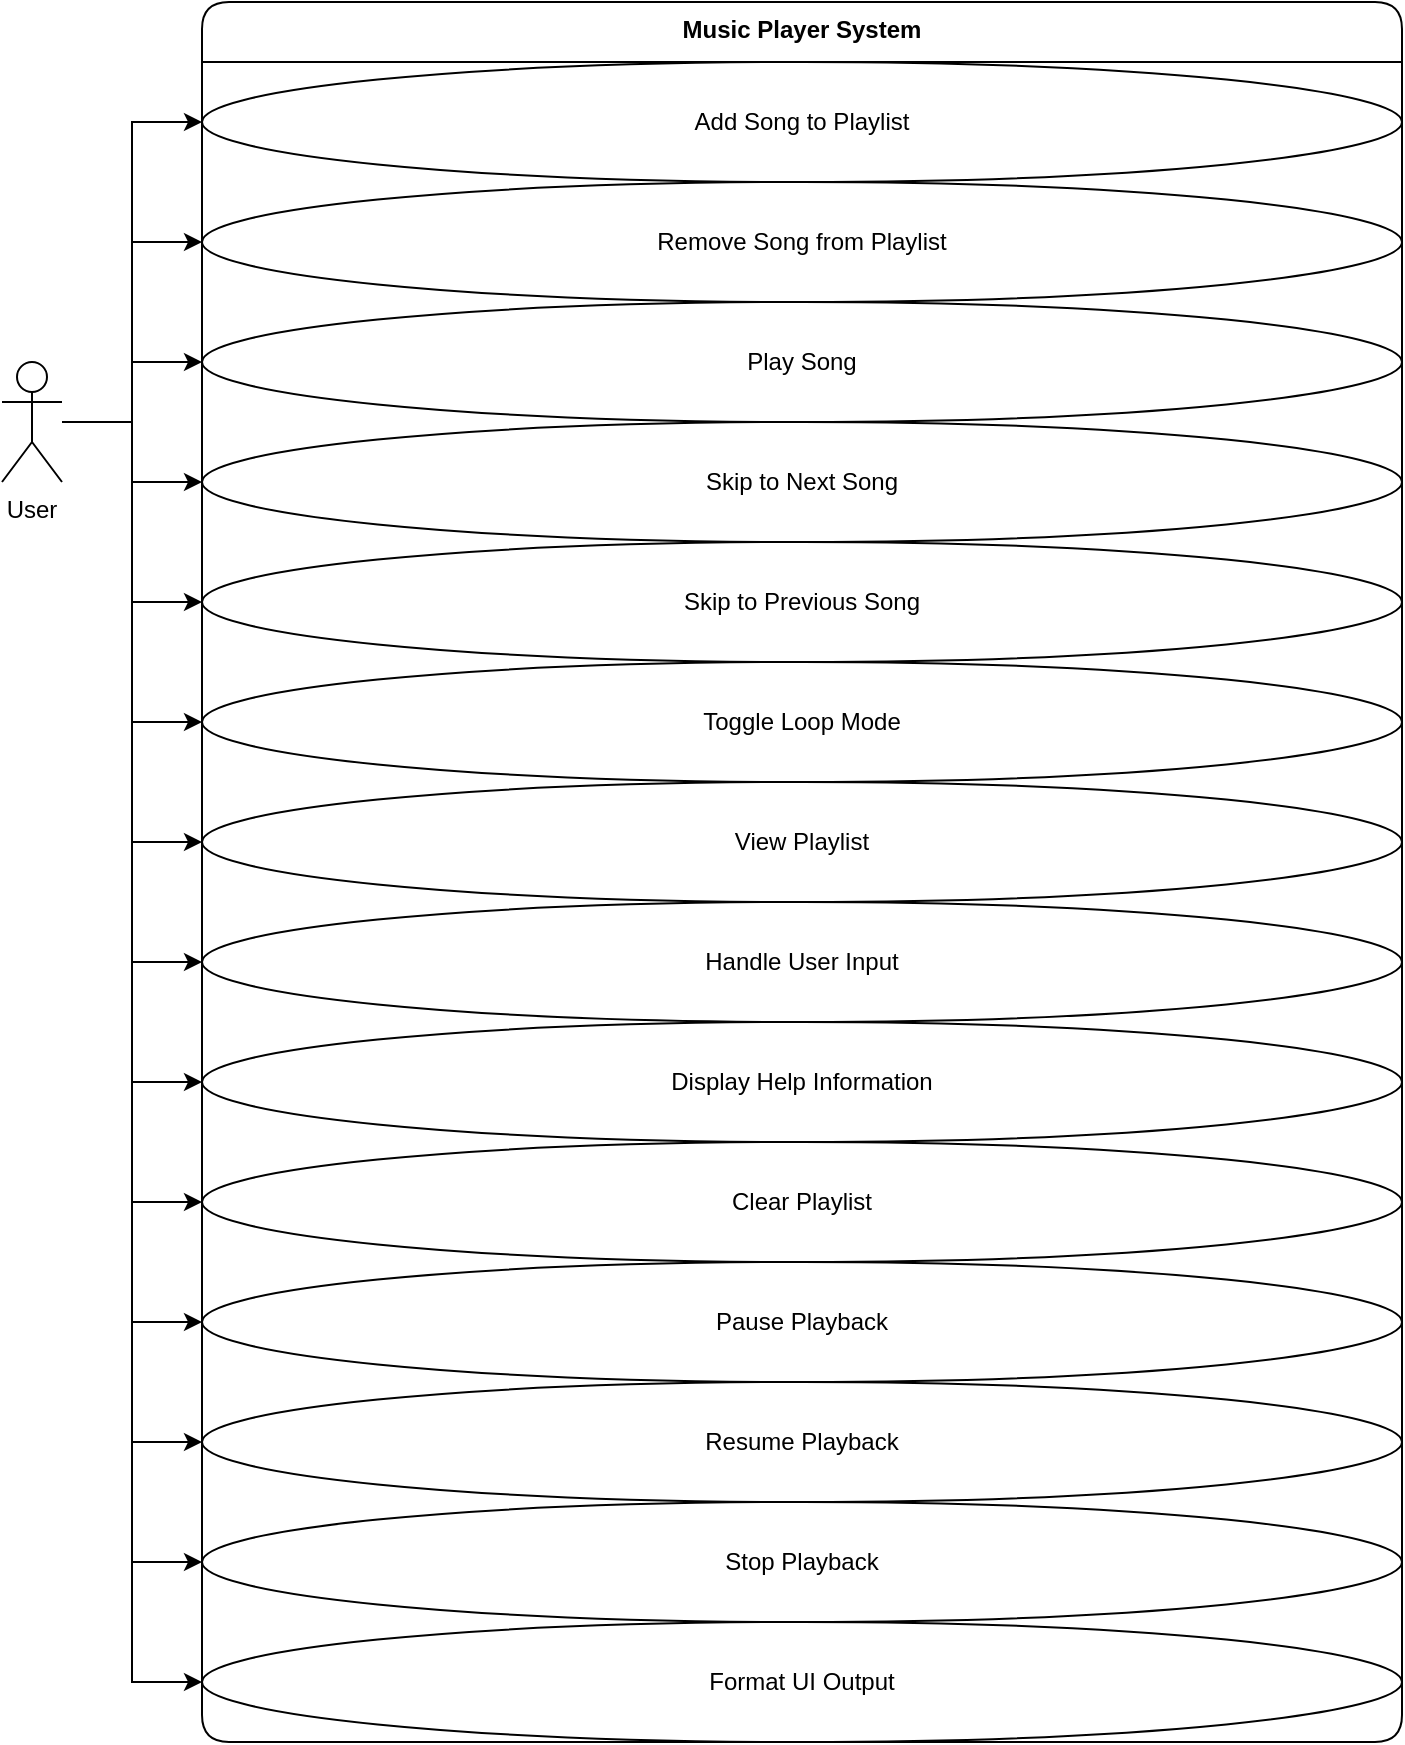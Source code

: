 <mxfile version="26.2.14">
  <diagram name="Page-1" id="j4x9N4PkE8q4e7EeMl8j">
    <mxGraphModel dx="786" dy="500" grid="1" gridSize="10" guides="1" tooltips="1" connect="1" arrows="1" fold="1" page="1" pageScale="1" pageWidth="850" pageHeight="1100" math="0" shadow="0">
      <root>
        <mxCell id="0" />
        <mxCell id="1" parent="0" />
        <mxCell id="5UutlB-Pu8FnAs2K4X_4-1" value="Music Player System" style="swimlane;fontStyle=1;align=center;verticalAlign=top;childLayout=stackLayout;horizontal=1;startSize=30;horizontalStack=0;resizeParent=1;resizeParentMax=0;resizeLast=0;collapsible=0;marginBottom=0;strokeColor=#000000;fillColor=none;rounded=1;" vertex="1" parent="1">
          <mxGeometry x="140" y="40" width="600" height="870" as="geometry" />
        </mxCell>
        <mxCell id="5UutlB-Pu8FnAs2K4X_4-2" value="Add Song to Playlist" style="ellipse;whiteSpace=wrap;align=center;strokeColor=#000000;fillColor=#ffffff;" vertex="1" parent="5UutlB-Pu8FnAs2K4X_4-1">
          <mxGeometry y="30" width="600" height="60" as="geometry" />
        </mxCell>
        <mxCell id="5UutlB-Pu8FnAs2K4X_4-3" value="Remove Song from Playlist" style="ellipse;whiteSpace=wrap;align=center;strokeColor=#000000;fillColor=#ffffff;" vertex="1" parent="5UutlB-Pu8FnAs2K4X_4-1">
          <mxGeometry y="90" width="600" height="60" as="geometry" />
        </mxCell>
        <mxCell id="5UutlB-Pu8FnAs2K4X_4-4" value="Play Song" style="ellipse;whiteSpace=wrap;align=center;strokeColor=#000000;fillColor=#ffffff;" vertex="1" parent="5UutlB-Pu8FnAs2K4X_4-1">
          <mxGeometry y="150" width="600" height="60" as="geometry" />
        </mxCell>
        <mxCell id="5UutlB-Pu8FnAs2K4X_4-5" value="Skip to Next Song" style="ellipse;whiteSpace=wrap;align=center;strokeColor=#000000;fillColor=#ffffff;" vertex="1" parent="5UutlB-Pu8FnAs2K4X_4-1">
          <mxGeometry y="210" width="600" height="60" as="geometry" />
        </mxCell>
        <mxCell id="5UutlB-Pu8FnAs2K4X_4-6" value="Skip to Previous Song" style="ellipse;whiteSpace=wrap;align=center;strokeColor=#000000;fillColor=#ffffff;" vertex="1" parent="5UutlB-Pu8FnAs2K4X_4-1">
          <mxGeometry y="270" width="600" height="60" as="geometry" />
        </mxCell>
        <mxCell id="5UutlB-Pu8FnAs2K4X_4-7" value="Toggle Loop Mode" style="ellipse;whiteSpace=wrap;align=center;strokeColor=#000000;fillColor=#ffffff;" vertex="1" parent="5UutlB-Pu8FnAs2K4X_4-1">
          <mxGeometry y="330" width="600" height="60" as="geometry" />
        </mxCell>
        <mxCell id="5UutlB-Pu8FnAs2K4X_4-8" value="View Playlist" style="ellipse;whiteSpace=wrap;align=center;strokeColor=#000000;fillColor=#ffffff;" vertex="1" parent="5UutlB-Pu8FnAs2K4X_4-1">
          <mxGeometry y="390" width="600" height="60" as="geometry" />
        </mxCell>
        <mxCell id="5UutlB-Pu8FnAs2K4X_4-9" value="Handle User Input" style="ellipse;whiteSpace=wrap;align=center;strokeColor=#000000;fillColor=#ffffff;" vertex="1" parent="5UutlB-Pu8FnAs2K4X_4-1">
          <mxGeometry y="450" width="600" height="60" as="geometry" />
        </mxCell>
        <mxCell id="5UutlB-Pu8FnAs2K4X_4-10" value="Display Help Information" style="ellipse;whiteSpace=wrap;align=center;strokeColor=#000000;fillColor=#ffffff;" vertex="1" parent="5UutlB-Pu8FnAs2K4X_4-1">
          <mxGeometry y="510" width="600" height="60" as="geometry" />
        </mxCell>
        <mxCell id="5UutlB-Pu8FnAs2K4X_4-11" value="Clear Playlist" style="ellipse;whiteSpace=wrap;align=center;strokeColor=#000000;fillColor=#ffffff;" vertex="1" parent="5UutlB-Pu8FnAs2K4X_4-1">
          <mxGeometry y="570" width="600" height="60" as="geometry" />
        </mxCell>
        <mxCell id="5UutlB-Pu8FnAs2K4X_4-12" value="Pause Playback" style="ellipse;whiteSpace=wrap;align=center;strokeColor=#000000;fillColor=#ffffff;" vertex="1" parent="5UutlB-Pu8FnAs2K4X_4-1">
          <mxGeometry y="630" width="600" height="60" as="geometry" />
        </mxCell>
        <mxCell id="5UutlB-Pu8FnAs2K4X_4-13" value="Resume Playback" style="ellipse;whiteSpace=wrap;align=center;strokeColor=#000000;fillColor=#ffffff;" vertex="1" parent="5UutlB-Pu8FnAs2K4X_4-1">
          <mxGeometry y="690" width="600" height="60" as="geometry" />
        </mxCell>
        <mxCell id="5UutlB-Pu8FnAs2K4X_4-14" value="Stop Playback" style="ellipse;whiteSpace=wrap;align=center;strokeColor=#000000;fillColor=#ffffff;" vertex="1" parent="5UutlB-Pu8FnAs2K4X_4-1">
          <mxGeometry y="750" width="600" height="60" as="geometry" />
        </mxCell>
        <mxCell id="5UutlB-Pu8FnAs2K4X_4-15" value="Format UI Output" style="ellipse;whiteSpace=wrap;align=center;strokeColor=#000000;fillColor=#ffffff;" vertex="1" parent="5UutlB-Pu8FnAs2K4X_4-1">
          <mxGeometry y="810" width="600" height="60" as="geometry" />
        </mxCell>
        <mxCell id="5UutlB-Pu8FnAs2K4X_4-16" value="User" style="actor;shape=umlActor;verticalLabelPosition=bottom;verticalAlign=top;strokeColor=#000000;fillColor=#ffffff;" vertex="1" parent="1">
          <mxGeometry x="40" y="220" width="30" height="60" as="geometry" />
        </mxCell>
        <mxCell id="5UutlB-Pu8FnAs2K4X_4-17" style="edgeStyle=orthogonalEdgeStyle;rounded=0;orthogonalLoop=1;jettySize=auto;html=1;exitX=1;exitY=0.5;exitDx=0;exitDy=0;entryX=0;entryY=0.5;entryDx=0;entryDy=0;" edge="1" parent="1" source="5UutlB-Pu8FnAs2K4X_4-16" target="5UutlB-Pu8FnAs2K4X_4-2">
          <mxGeometry relative="1" as="geometry" />
        </mxCell>
        <mxCell id="5UutlB-Pu8FnAs2K4X_4-18" style="edgeStyle=orthogonalEdgeStyle;rounded=0;orthogonalLoop=1;jettySize=auto;html=1;exitX=1;exitY=0.5;exitDx=0;exitDy=0;entryX=0;entryY=0.5;entryDx=0;entryDy=0;" edge="1" parent="1" source="5UutlB-Pu8FnAs2K4X_4-16" target="5UutlB-Pu8FnAs2K4X_4-3">
          <mxGeometry relative="1" as="geometry" />
        </mxCell>
        <mxCell id="5UutlB-Pu8FnAs2K4X_4-19" style="edgeStyle=orthogonalEdgeStyle;rounded=0;orthogonalLoop=1;jettySize=auto;html=1;exitX=1;exitY=0.5;exitDx=0;exitDy=0;entryX=0;entryY=0.5;entryDx=0;entryDy=0;" edge="1" parent="1" source="5UutlB-Pu8FnAs2K4X_4-16" target="5UutlB-Pu8FnAs2K4X_4-4">
          <mxGeometry relative="1" as="geometry" />
        </mxCell>
        <mxCell id="5UutlB-Pu8FnAs2K4X_4-20" style="edgeStyle=orthogonalEdgeStyle;rounded=0;orthogonalLoop=1;jettySize=auto;html=1;exitX=1;exitY=0.5;exitDx=0;exitDy=0;entryX=0;entryY=0.5;entryDx=0;entryDy=0;" edge="1" parent="1" source="5UutlB-Pu8FnAs2K4X_4-16" target="5UutlB-Pu8FnAs2K4X_4-5">
          <mxGeometry relative="1" as="geometry" />
        </mxCell>
        <mxCell id="5UutlB-Pu8FnAs2K4X_4-21" style="edgeStyle=orthogonalEdgeStyle;rounded=0;orthogonalLoop=1;jettySize=auto;html=1;exitX=1;exitY=0.5;exitDx=0;exitDy=0;entryX=0;entryY=0.5;entryDx=0;entryDy=0;" edge="1" parent="1" source="5UutlB-Pu8FnAs2K4X_4-16" target="5UutlB-Pu8FnAs2K4X_4-6">
          <mxGeometry relative="1" as="geometry" />
        </mxCell>
        <mxCell id="5UutlB-Pu8FnAs2K4X_4-22" style="edgeStyle=orthogonalEdgeStyle;rounded=0;orthogonalLoop=1;jettySize=auto;html=1;exitX=1;exitY=0.5;exitDx=0;exitDy=0;entryX=0;entryY=0.5;entryDx=0;entryDy=0;" edge="1" parent="1" source="5UutlB-Pu8FnAs2K4X_4-16" target="5UutlB-Pu8FnAs2K4X_4-7">
          <mxGeometry relative="1" as="geometry" />
        </mxCell>
        <mxCell id="5UutlB-Pu8FnAs2K4X_4-23" style="edgeStyle=orthogonalEdgeStyle;rounded=0;orthogonalLoop=1;jettySize=auto;html=1;exitX=1;exitY=0.5;exitDx=0;exitDy=0;entryX=0;entryY=0.5;entryDx=0;entryDy=0;" edge="1" parent="1" source="5UutlB-Pu8FnAs2K4X_4-16" target="5UutlB-Pu8FnAs2K4X_4-8">
          <mxGeometry relative="1" as="geometry" />
        </mxCell>
        <mxCell id="5UutlB-Pu8FnAs2K4X_4-24" style="edgeStyle=orthogonalEdgeStyle;rounded=0;orthogonalLoop=1;jettySize=auto;html=1;exitX=1;exitY=0.5;exitDx=0;exitDy=0;entryX=0;entryY=0.5;entryDx=0;entryDy=0;" edge="1" parent="1" source="5UutlB-Pu8FnAs2K4X_4-16" target="5UutlB-Pu8FnAs2K4X_4-9">
          <mxGeometry relative="1" as="geometry" />
        </mxCell>
        <mxCell id="5UutlB-Pu8FnAs2K4X_4-25" style="edgeStyle=orthogonalEdgeStyle;rounded=0;orthogonalLoop=1;jettySize=auto;html=1;exitX=1;exitY=0.5;exitDx=0;exitDy=0;entryX=0;entryY=0.5;entryDx=0;entryDy=0;" edge="1" parent="1" source="5UutlB-Pu8FnAs2K4X_4-16" target="5UutlB-Pu8FnAs2K4X_4-10">
          <mxGeometry relative="1" as="geometry" />
        </mxCell>
        <mxCell id="5UutlB-Pu8FnAs2K4X_4-26" style="edgeStyle=orthogonalEdgeStyle;rounded=0;orthogonalLoop=1;jettySize=auto;html=1;exitX=1;exitY=0.5;exitDx=0;exitDy=0;entryX=0;entryY=0.5;entryDx=0;entryDy=0;" edge="1" parent="1" source="5UutlB-Pu8FnAs2K4X_4-16" target="5UutlB-Pu8FnAs2K4X_4-11">
          <mxGeometry relative="1" as="geometry" />
        </mxCell>
        <mxCell id="5UutlB-Pu8FnAs2K4X_4-27" style="edgeStyle=orthogonalEdgeStyle;rounded=0;orthogonalLoop=1;jettySize=auto;html=1;exitX=1;exitY=0.5;exitDx=0;exitDy=0;entryX=0;entryY=0.5;entryDx=0;entryDy=0;" edge="1" parent="1" source="5UutlB-Pu8FnAs2K4X_4-16" target="5UutlB-Pu8FnAs2K4X_4-12">
          <mxGeometry relative="1" as="geometry" />
        </mxCell>
        <mxCell id="5UutlB-Pu8FnAs2K4X_4-28" style="edgeStyle=orthogonalEdgeStyle;rounded=0;orthogonalLoop=1;jettySize=auto;html=1;exitX=1;exitY=0.5;exitDx=0;exitDy=0;entryX=0;entryY=0.5;entryDx=0;entryDy=0;" edge="1" parent="1" source="5UutlB-Pu8FnAs2K4X_4-16" target="5UutlB-Pu8FnAs2K4X_4-13">
          <mxGeometry relative="1" as="geometry" />
        </mxCell>
        <mxCell id="5UutlB-Pu8FnAs2K4X_4-29" style="edgeStyle=orthogonalEdgeStyle;rounded=0;orthogonalLoop=1;jettySize=auto;html=1;exitX=1;exitY=0.5;exitDx=0;exitDy=0;entryX=0;entryY=0.5;entryDx=0;entryDy=0;" edge="1" parent="1" source="5UutlB-Pu8FnAs2K4X_4-16" target="5UutlB-Pu8FnAs2K4X_4-14">
          <mxGeometry relative="1" as="geometry" />
        </mxCell>
        <mxCell id="5UutlB-Pu8FnAs2K4X_4-30" style="edgeStyle=orthogonalEdgeStyle;rounded=0;orthogonalLoop=1;jettySize=auto;html=1;exitX=1;exitY=0.5;exitDx=0;exitDy=0;entryX=0;entryY=0.5;entryDx=0;entryDy=0;" edge="1" parent="1" source="5UutlB-Pu8FnAs2K4X_4-16" target="5UutlB-Pu8FnAs2K4X_4-15">
          <mxGeometry relative="1" as="geometry" />
        </mxCell>
      </root>
    </mxGraphModel>
  </diagram>
</mxfile>
